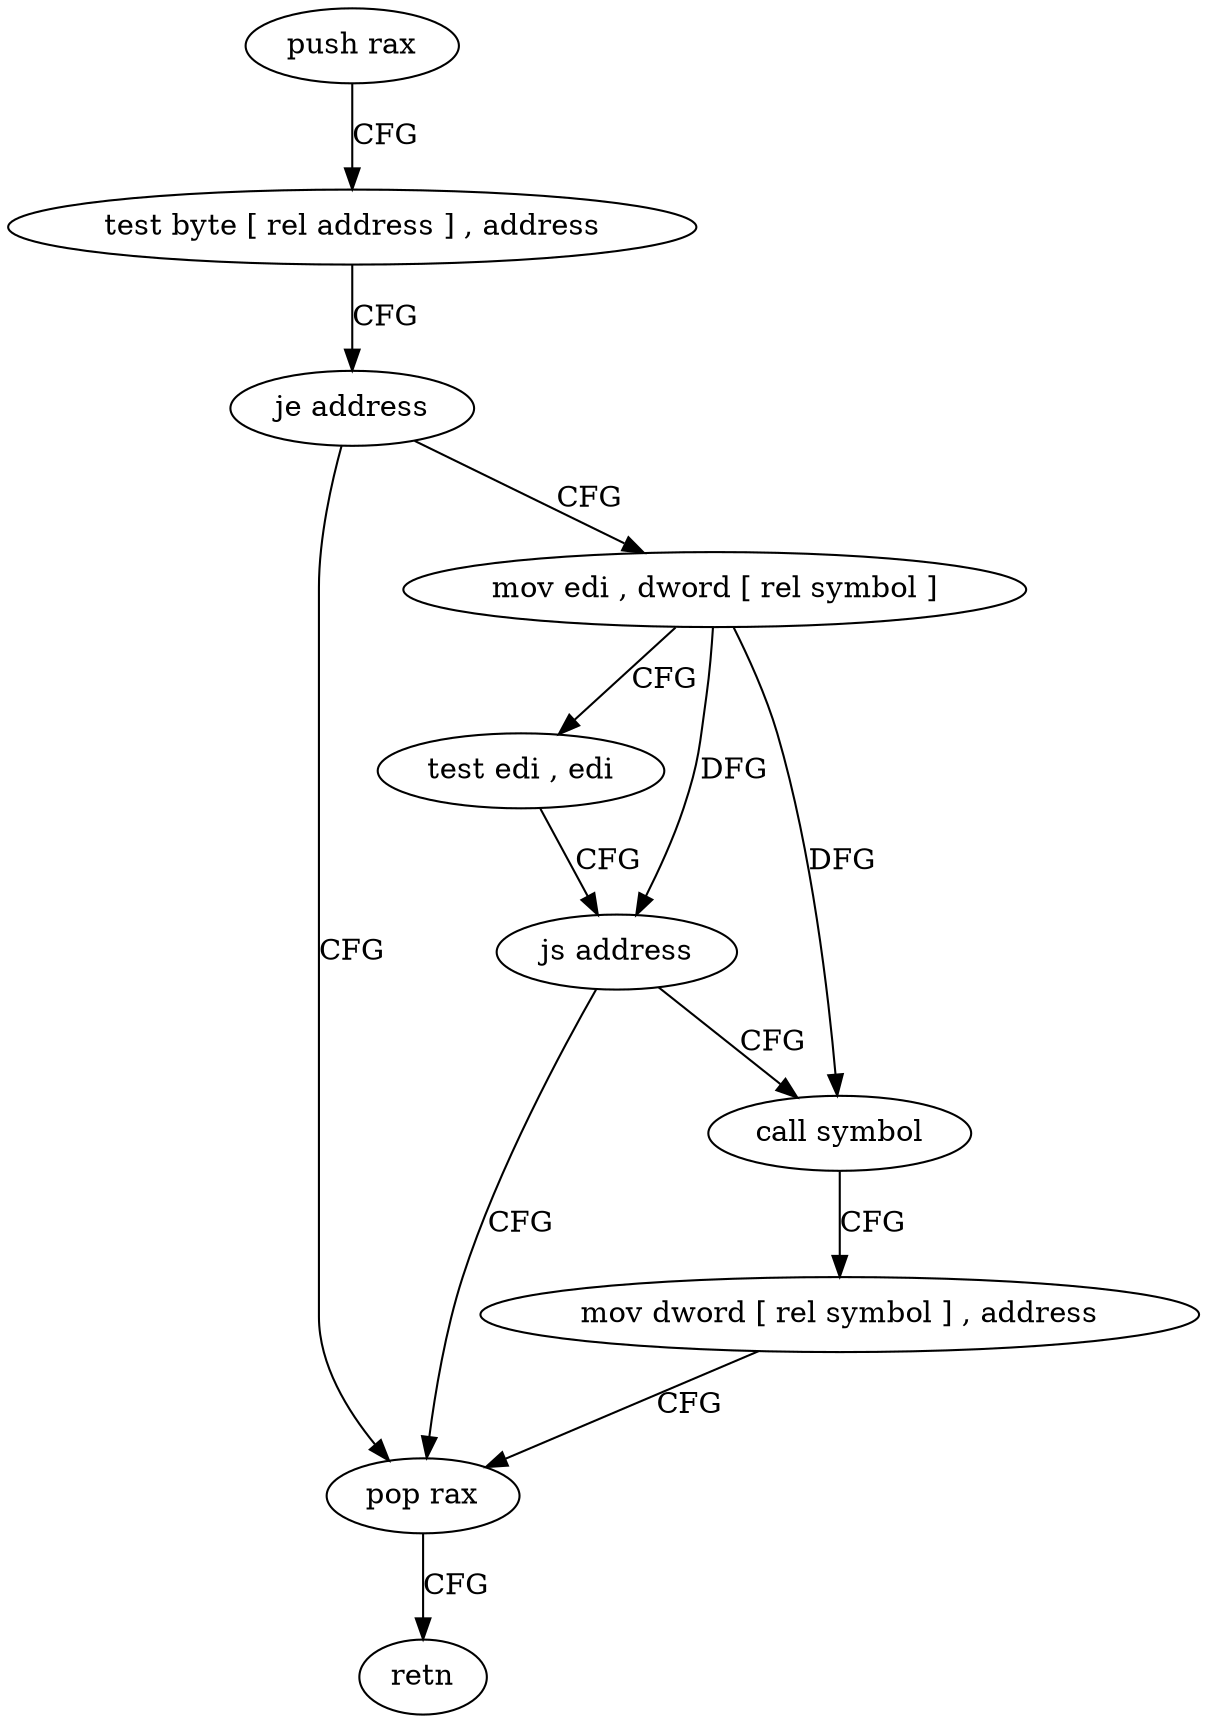 digraph "func" {
"4210880" [label = "push rax" ]
"4210881" [label = "test byte [ rel address ] , address" ]
"4210888" [label = "je address" ]
"4210915" [label = "pop rax" ]
"4210890" [label = "mov edi , dword [ rel symbol ]" ]
"4210916" [label = "retn" ]
"4210896" [label = "test edi , edi" ]
"4210898" [label = "js address" ]
"4210900" [label = "call symbol" ]
"4210905" [label = "mov dword [ rel symbol ] , address" ]
"4210880" -> "4210881" [ label = "CFG" ]
"4210881" -> "4210888" [ label = "CFG" ]
"4210888" -> "4210915" [ label = "CFG" ]
"4210888" -> "4210890" [ label = "CFG" ]
"4210915" -> "4210916" [ label = "CFG" ]
"4210890" -> "4210896" [ label = "CFG" ]
"4210890" -> "4210898" [ label = "DFG" ]
"4210890" -> "4210900" [ label = "DFG" ]
"4210896" -> "4210898" [ label = "CFG" ]
"4210898" -> "4210915" [ label = "CFG" ]
"4210898" -> "4210900" [ label = "CFG" ]
"4210900" -> "4210905" [ label = "CFG" ]
"4210905" -> "4210915" [ label = "CFG" ]
}
